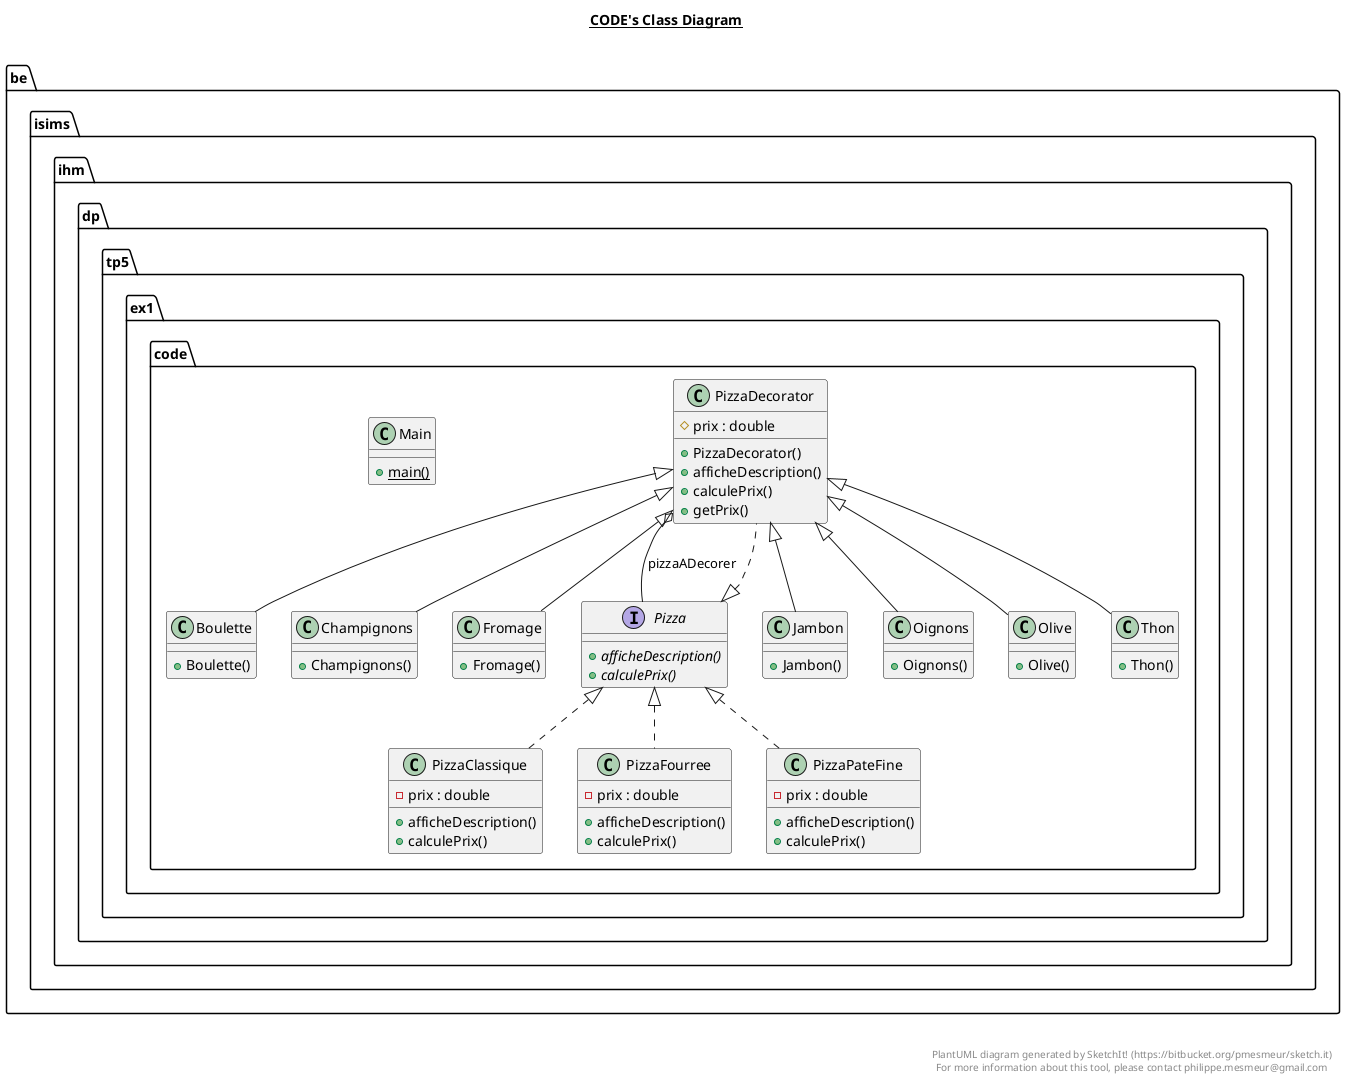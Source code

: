 @startuml

title __CODE's Class Diagram__\n

  namespace be.isims.ihm.dp.tp5.ex1.code {
    class be.isims.ihm.dp.tp5.ex1.code.Boulette {
        + Boulette()
    }
  }
  

  namespace be.isims.ihm.dp.tp5.ex1.code {
    class be.isims.ihm.dp.tp5.ex1.code.Champignons {
        + Champignons()
    }
  }
  

  namespace be.isims.ihm.dp.tp5.ex1.code {
    class be.isims.ihm.dp.tp5.ex1.code.Fromage {
        + Fromage()
    }
  }
  

  namespace be.isims.ihm.dp.tp5.ex1.code {
    class be.isims.ihm.dp.tp5.ex1.code.Jambon {
        + Jambon()
    }
  }
  

  namespace be.isims.ihm.dp.tp5.ex1.code {
    class be.isims.ihm.dp.tp5.ex1.code.Main {
        {static} + main()
    }
  }
  

  namespace be.isims.ihm.dp.tp5.ex1.code {
    class be.isims.ihm.dp.tp5.ex1.code.Oignons {
        + Oignons()
    }
  }
  

  namespace be.isims.ihm.dp.tp5.ex1.code {
    class be.isims.ihm.dp.tp5.ex1.code.Olive {
        + Olive()
    }
  }
  

  namespace be.isims.ihm.dp.tp5.ex1.code {
    interface be.isims.ihm.dp.tp5.ex1.code.Pizza {
        {abstract} + afficheDescription()
        {abstract} + calculePrix()
    }
  }
  

  namespace be.isims.ihm.dp.tp5.ex1.code {
    class be.isims.ihm.dp.tp5.ex1.code.PizzaClassique {
        - prix : double
        + afficheDescription()
        + calculePrix()
    }
  }
  

  namespace be.isims.ihm.dp.tp5.ex1.code {
    class be.isims.ihm.dp.tp5.ex1.code.PizzaDecorator {
        # prix : double
        + PizzaDecorator()
        + afficheDescription()
        + calculePrix()
        + getPrix()
    }
  }
  

  namespace be.isims.ihm.dp.tp5.ex1.code {
    class be.isims.ihm.dp.tp5.ex1.code.PizzaFourree {
        - prix : double
        + afficheDescription()
        + calculePrix()
    }
  }
  

  namespace be.isims.ihm.dp.tp5.ex1.code {
    class be.isims.ihm.dp.tp5.ex1.code.PizzaPateFine {
        - prix : double
        + afficheDescription()
        + calculePrix()
    }
  }
  

  namespace be.isims.ihm.dp.tp5.ex1.code {
    class be.isims.ihm.dp.tp5.ex1.code.Thon {
        + Thon()
    }
  }
  

  be.isims.ihm.dp.tp5.ex1.code.Boulette -up-|> be.isims.ihm.dp.tp5.ex1.code.PizzaDecorator
  be.isims.ihm.dp.tp5.ex1.code.Champignons -up-|> be.isims.ihm.dp.tp5.ex1.code.PizzaDecorator
  be.isims.ihm.dp.tp5.ex1.code.Fromage -up-|> be.isims.ihm.dp.tp5.ex1.code.PizzaDecorator
  be.isims.ihm.dp.tp5.ex1.code.Jambon -up-|> be.isims.ihm.dp.tp5.ex1.code.PizzaDecorator
  be.isims.ihm.dp.tp5.ex1.code.Oignons -up-|> be.isims.ihm.dp.tp5.ex1.code.PizzaDecorator
  be.isims.ihm.dp.tp5.ex1.code.Olive -up-|> be.isims.ihm.dp.tp5.ex1.code.PizzaDecorator
  be.isims.ihm.dp.tp5.ex1.code.PizzaClassique .up.|> be.isims.ihm.dp.tp5.ex1.code.Pizza
  be.isims.ihm.dp.tp5.ex1.code.PizzaDecorator .up.|> be.isims.ihm.dp.tp5.ex1.code.Pizza
  be.isims.ihm.dp.tp5.ex1.code.PizzaDecorator o-- be.isims.ihm.dp.tp5.ex1.code.Pizza : pizzaADecorer
  be.isims.ihm.dp.tp5.ex1.code.PizzaFourree .up.|> be.isims.ihm.dp.tp5.ex1.code.Pizza
  be.isims.ihm.dp.tp5.ex1.code.PizzaPateFine .up.|> be.isims.ihm.dp.tp5.ex1.code.Pizza
  be.isims.ihm.dp.tp5.ex1.code.Thon -up-|> be.isims.ihm.dp.tp5.ex1.code.PizzaDecorator


right footer


PlantUML diagram generated by SketchIt! (https://bitbucket.org/pmesmeur/sketch.it)
For more information about this tool, please contact philippe.mesmeur@gmail.com
endfooter

@enduml
